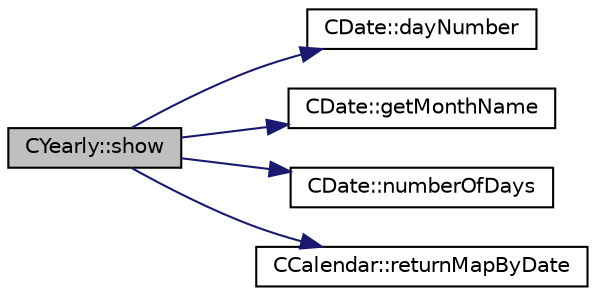 digraph "CYearly::show"
{
 // LATEX_PDF_SIZE
  edge [fontname="Helvetica",fontsize="10",labelfontname="Helvetica",labelfontsize="10"];
  node [fontname="Helvetica",fontsize="10",shape=record];
  rankdir="LR";
  Node1 [label="CYearly::show",height=0.2,width=0.4,color="black", fillcolor="grey75", style="filled", fontcolor="black",tooltip=" "];
  Node1 -> Node2 [color="midnightblue",fontsize="10",style="solid",fontname="Helvetica"];
  Node2 [label="CDate::dayNumber",height=0.2,width=0.4,color="black", fillcolor="white", style="filled",URL="$classCDate.html#a471e0b949ef06f2dbc45dcf26c6d8c23",tooltip=" "];
  Node1 -> Node3 [color="midnightblue",fontsize="10",style="solid",fontname="Helvetica"];
  Node3 [label="CDate::getMonthName",height=0.2,width=0.4,color="black", fillcolor="white", style="filled",URL="$classCDate.html#a3fab11307b171e155455b66193821eb8",tooltip=" "];
  Node1 -> Node4 [color="midnightblue",fontsize="10",style="solid",fontname="Helvetica"];
  Node4 [label="CDate::numberOfDays",height=0.2,width=0.4,color="black", fillcolor="white", style="filled",URL="$classCDate.html#a14125ca46ce83ccd3f4b9d9f873caf6d",tooltip=" "];
  Node1 -> Node5 [color="midnightblue",fontsize="10",style="solid",fontname="Helvetica"];
  Node5 [label="CCalendar::returnMapByDate",height=0.2,width=0.4,color="black", fillcolor="white", style="filled",URL="$classCCalendar.html#a6dcbdf6dedfadc8905159e522a87cead",tooltip=" "];
}
